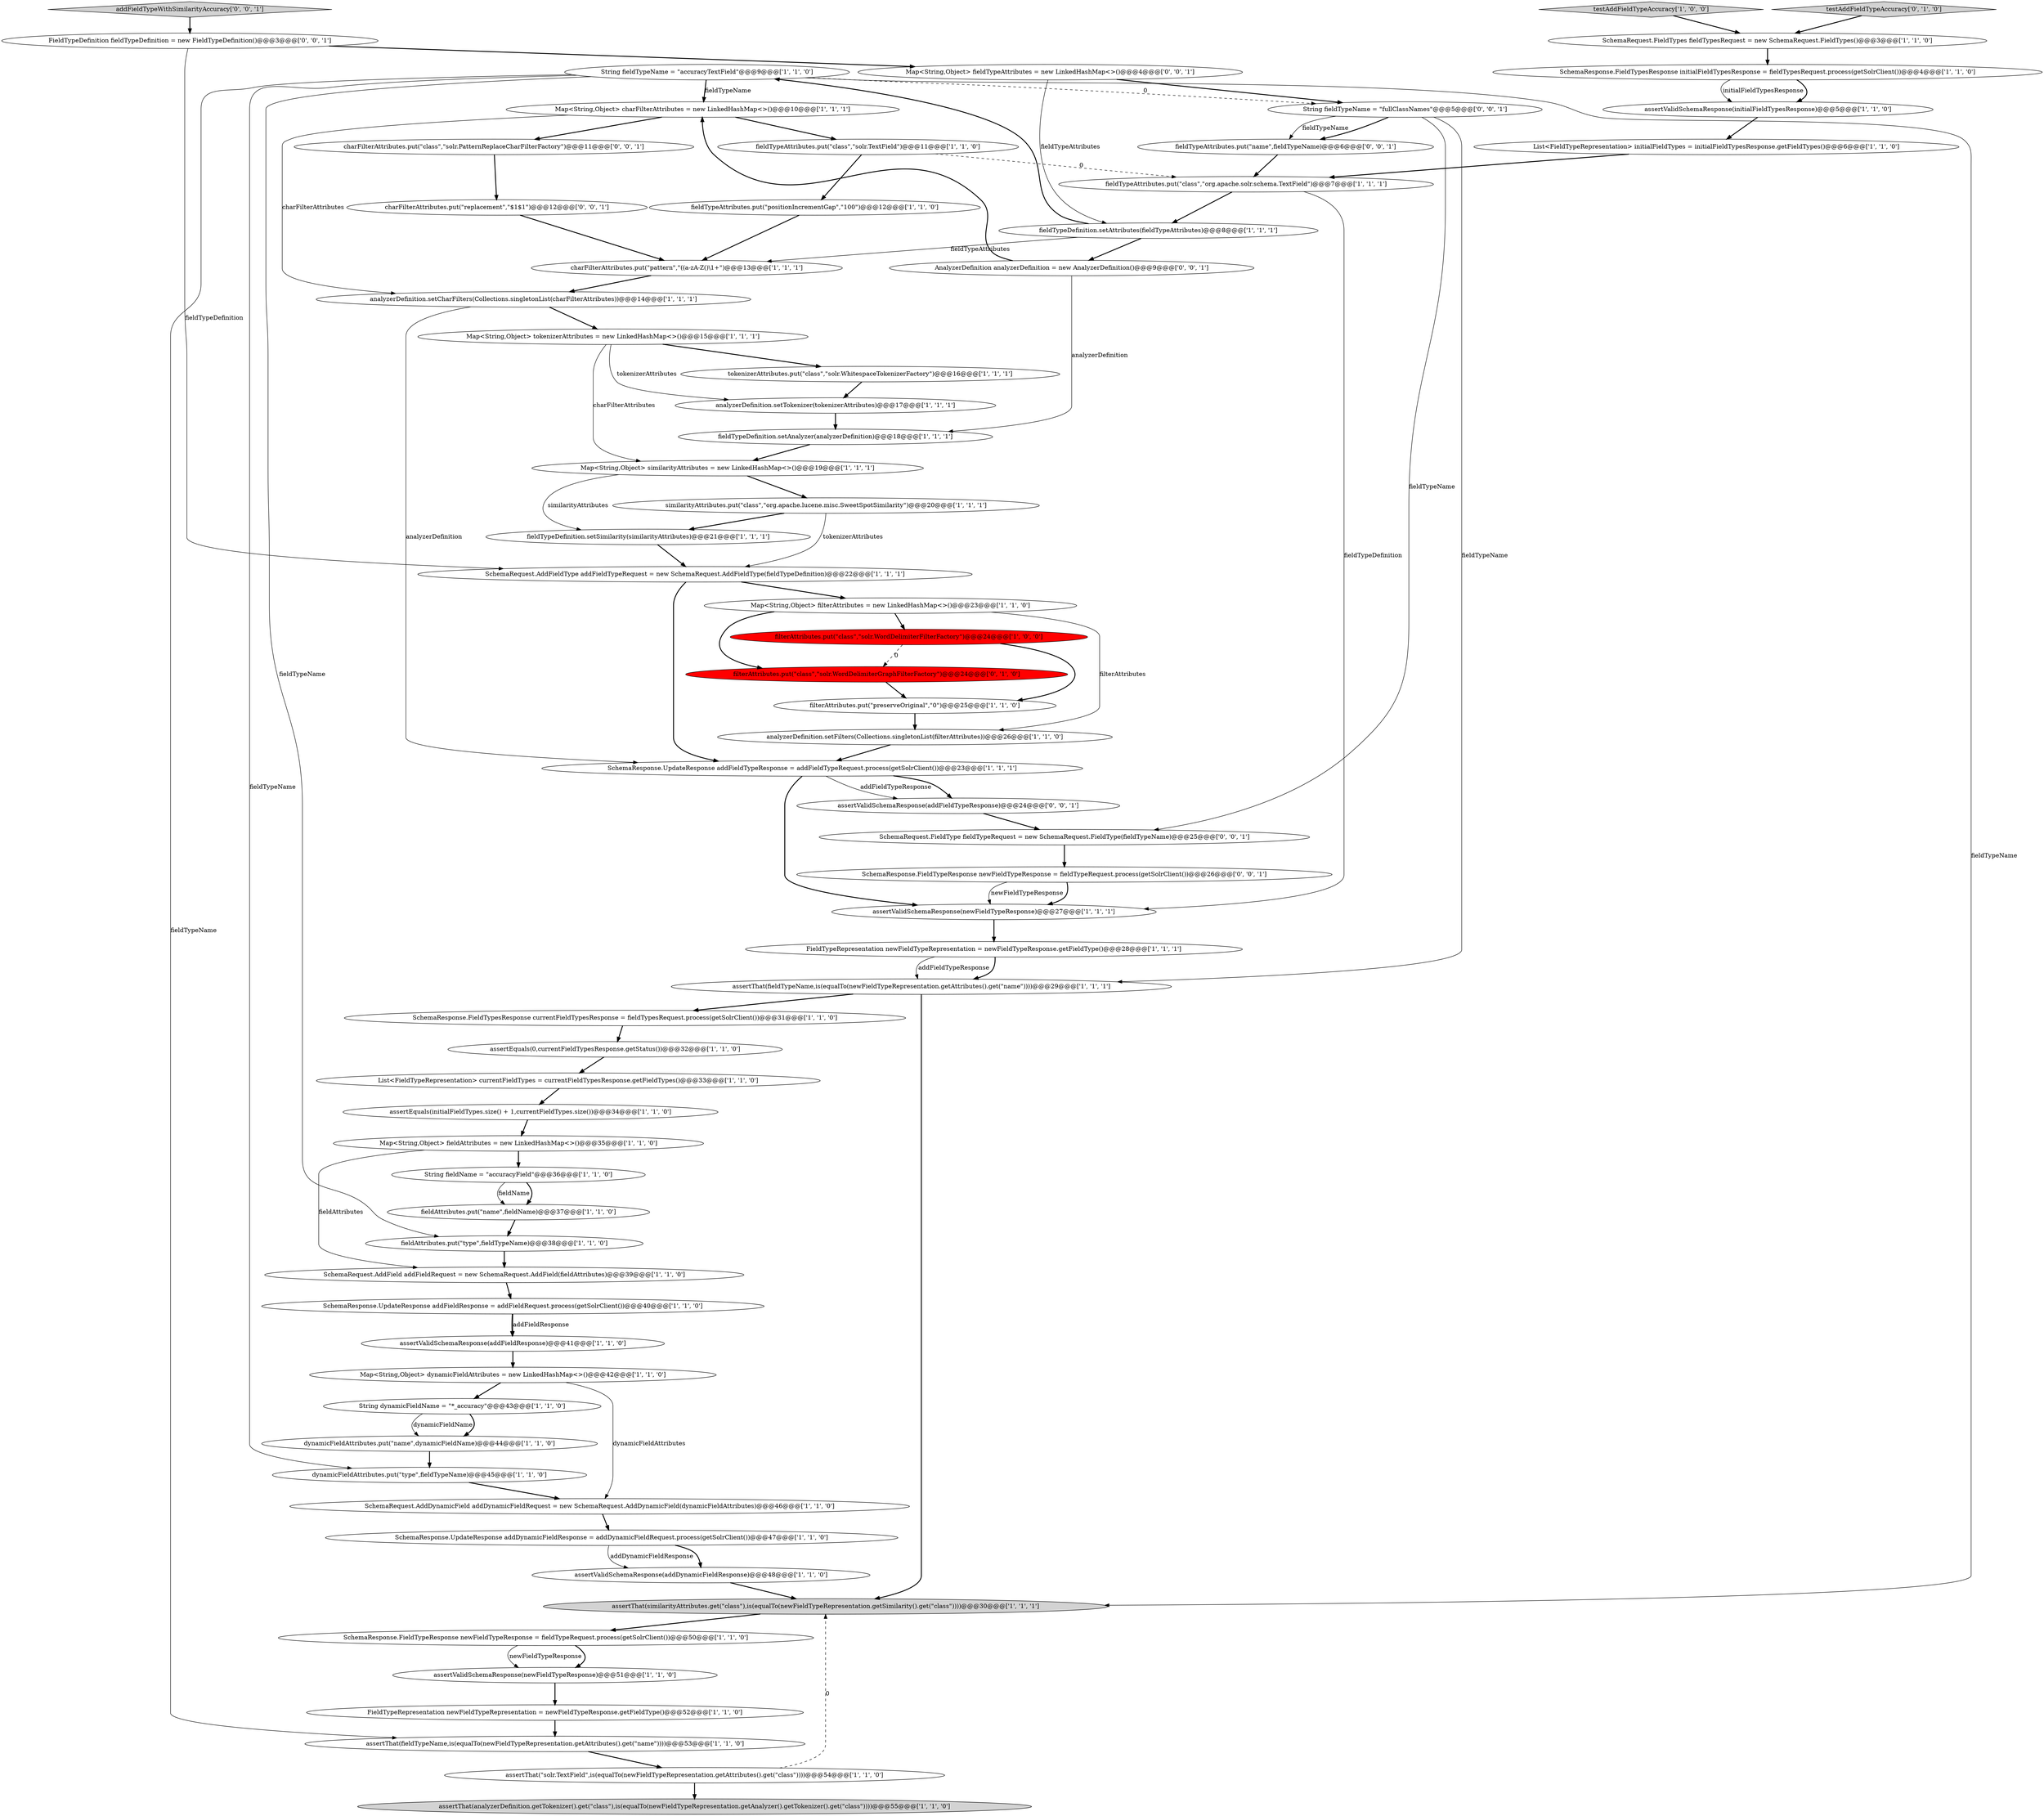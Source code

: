 digraph {
46 [style = filled, label = "String fieldName = \"accuracyField\"@@@36@@@['1', '1', '0']", fillcolor = white, shape = ellipse image = "AAA0AAABBB1BBB"];
8 [style = filled, label = "analyzerDefinition.setTokenizer(tokenizerAttributes)@@@17@@@['1', '1', '1']", fillcolor = white, shape = ellipse image = "AAA0AAABBB1BBB"];
61 [style = filled, label = "assertValidSchemaResponse(addFieldTypeResponse)@@@24@@@['0', '0', '1']", fillcolor = white, shape = ellipse image = "AAA0AAABBB3BBB"];
65 [style = filled, label = "SchemaRequest.FieldType fieldTypeRequest = new SchemaRequest.FieldType(fieldTypeName)@@@25@@@['0', '0', '1']", fillcolor = white, shape = ellipse image = "AAA0AAABBB3BBB"];
18 [style = filled, label = "similarityAttributes.put(\"class\",\"org.apache.lucene.misc.SweetSpotSimilarity\")@@@20@@@['1', '1', '1']", fillcolor = white, shape = ellipse image = "AAA0AAABBB1BBB"];
1 [style = filled, label = "assertEquals(initialFieldTypes.size() + 1,currentFieldTypes.size())@@@34@@@['1', '1', '0']", fillcolor = white, shape = ellipse image = "AAA0AAABBB1BBB"];
45 [style = filled, label = "assertValidSchemaResponse(newFieldTypeResponse)@@@27@@@['1', '1', '1']", fillcolor = white, shape = ellipse image = "AAA0AAABBB1BBB"];
26 [style = filled, label = "SchemaResponse.FieldTypesResponse initialFieldTypesResponse = fieldTypesRequest.process(getSolrClient())@@@4@@@['1', '1', '0']", fillcolor = white, shape = ellipse image = "AAA0AAABBB1BBB"];
24 [style = filled, label = "Map<String,Object> fieldAttributes = new LinkedHashMap<>()@@@35@@@['1', '1', '0']", fillcolor = white, shape = ellipse image = "AAA0AAABBB1BBB"];
34 [style = filled, label = "FieldTypeRepresentation newFieldTypeRepresentation = newFieldTypeResponse.getFieldType()@@@52@@@['1', '1', '0']", fillcolor = white, shape = ellipse image = "AAA0AAABBB1BBB"];
59 [style = filled, label = "addFieldTypeWithSimilarityAccuracy['0', '0', '1']", fillcolor = lightgray, shape = diamond image = "AAA0AAABBB3BBB"];
38 [style = filled, label = "fieldTypeDefinition.setAnalyzer(analyzerDefinition)@@@18@@@['1', '1', '1']", fillcolor = white, shape = ellipse image = "AAA0AAABBB1BBB"];
57 [style = filled, label = "Map<String,Object> fieldTypeAttributes = new LinkedHashMap<>()@@@4@@@['0', '0', '1']", fillcolor = white, shape = ellipse image = "AAA0AAABBB3BBB"];
64 [style = filled, label = "charFilterAttributes.put(\"class\",\"solr.PatternReplaceCharFilterFactory\")@@@11@@@['0', '0', '1']", fillcolor = white, shape = ellipse image = "AAA0AAABBB3BBB"];
9 [style = filled, label = "Map<String,Object> charFilterAttributes = new LinkedHashMap<>()@@@10@@@['1', '1', '1']", fillcolor = white, shape = ellipse image = "AAA0AAABBB1BBB"];
66 [style = filled, label = "AnalyzerDefinition analyzerDefinition = new AnalyzerDefinition()@@@9@@@['0', '0', '1']", fillcolor = white, shape = ellipse image = "AAA0AAABBB3BBB"];
17 [style = filled, label = "fieldTypeAttributes.put(\"positionIncrementGap\",\"100\")@@@12@@@['1', '1', '0']", fillcolor = white, shape = ellipse image = "AAA0AAABBB1BBB"];
25 [style = filled, label = "assertValidSchemaResponse(newFieldTypeResponse)@@@51@@@['1', '1', '0']", fillcolor = white, shape = ellipse image = "AAA0AAABBB1BBB"];
5 [style = filled, label = "List<FieldTypeRepresentation> initialFieldTypes = initialFieldTypesResponse.getFieldTypes()@@@6@@@['1', '1', '0']", fillcolor = white, shape = ellipse image = "AAA0AAABBB1BBB"];
52 [style = filled, label = "dynamicFieldAttributes.put(\"name\",dynamicFieldName)@@@44@@@['1', '1', '0']", fillcolor = white, shape = ellipse image = "AAA0AAABBB1BBB"];
60 [style = filled, label = "fieldTypeAttributes.put(\"name\",fieldTypeName)@@@6@@@['0', '0', '1']", fillcolor = white, shape = ellipse image = "AAA0AAABBB3BBB"];
30 [style = filled, label = "SchemaResponse.UpdateResponse addDynamicFieldResponse = addDynamicFieldRequest.process(getSolrClient())@@@47@@@['1', '1', '0']", fillcolor = white, shape = ellipse image = "AAA0AAABBB1BBB"];
36 [style = filled, label = "tokenizerAttributes.put(\"class\",\"solr.WhitespaceTokenizerFactory\")@@@16@@@['1', '1', '1']", fillcolor = white, shape = ellipse image = "AAA0AAABBB1BBB"];
0 [style = filled, label = "assertValidSchemaResponse(initialFieldTypesResponse)@@@5@@@['1', '1', '0']", fillcolor = white, shape = ellipse image = "AAA0AAABBB1BBB"];
13 [style = filled, label = "assertThat(fieldTypeName,is(equalTo(newFieldTypeRepresentation.getAttributes().get(\"name\"))))@@@53@@@['1', '1', '0']", fillcolor = white, shape = ellipse image = "AAA0AAABBB1BBB"];
21 [style = filled, label = "analyzerDefinition.setCharFilters(Collections.singletonList(charFilterAttributes))@@@14@@@['1', '1', '1']", fillcolor = white, shape = ellipse image = "AAA0AAABBB1BBB"];
43 [style = filled, label = "filterAttributes.put(\"class\",\"solr.WordDelimiterFilterFactory\")@@@24@@@['1', '0', '0']", fillcolor = red, shape = ellipse image = "AAA1AAABBB1BBB"];
49 [style = filled, label = "String dynamicFieldName = \"*_accuracy\"@@@43@@@['1', '1', '0']", fillcolor = white, shape = ellipse image = "AAA0AAABBB1BBB"];
63 [style = filled, label = "charFilterAttributes.put(\"replacement\",\"$1$1\")@@@12@@@['0', '0', '1']", fillcolor = white, shape = ellipse image = "AAA0AAABBB3BBB"];
27 [style = filled, label = "SchemaResponse.UpdateResponse addFieldTypeResponse = addFieldTypeRequest.process(getSolrClient())@@@23@@@['1', '1', '1']", fillcolor = white, shape = ellipse image = "AAA0AAABBB1BBB"];
58 [style = filled, label = "String fieldTypeName = \"fullClassNames\"@@@5@@@['0', '0', '1']", fillcolor = white, shape = ellipse image = "AAA0AAABBB3BBB"];
7 [style = filled, label = "assertValidSchemaResponse(addDynamicFieldResponse)@@@48@@@['1', '1', '0']", fillcolor = white, shape = ellipse image = "AAA0AAABBB1BBB"];
54 [style = filled, label = "filterAttributes.put(\"class\",\"solr.WordDelimiterGraphFilterFactory\")@@@24@@@['0', '1', '0']", fillcolor = red, shape = ellipse image = "AAA1AAABBB2BBB"];
62 [style = filled, label = "SchemaResponse.FieldTypeResponse newFieldTypeResponse = fieldTypeRequest.process(getSolrClient())@@@26@@@['0', '0', '1']", fillcolor = white, shape = ellipse image = "AAA0AAABBB3BBB"];
6 [style = filled, label = "List<FieldTypeRepresentation> currentFieldTypes = currentFieldTypesResponse.getFieldTypes()@@@33@@@['1', '1', '0']", fillcolor = white, shape = ellipse image = "AAA0AAABBB1BBB"];
37 [style = filled, label = "dynamicFieldAttributes.put(\"type\",fieldTypeName)@@@45@@@['1', '1', '0']", fillcolor = white, shape = ellipse image = "AAA0AAABBB1BBB"];
39 [style = filled, label = "SchemaResponse.FieldTypesResponse currentFieldTypesResponse = fieldTypesRequest.process(getSolrClient())@@@31@@@['1', '1', '0']", fillcolor = white, shape = ellipse image = "AAA0AAABBB1BBB"];
42 [style = filled, label = "charFilterAttributes.put(\"pattern\",\"((a-zA-Z()\\1+\")@@@13@@@['1', '1', '1']", fillcolor = white, shape = ellipse image = "AAA0AAABBB1BBB"];
31 [style = filled, label = "Map<String,Object> filterAttributes = new LinkedHashMap<>()@@@23@@@['1', '1', '0']", fillcolor = white, shape = ellipse image = "AAA0AAABBB1BBB"];
53 [style = filled, label = "SchemaRequest.FieldTypes fieldTypesRequest = new SchemaRequest.FieldTypes()@@@3@@@['1', '1', '0']", fillcolor = white, shape = ellipse image = "AAA0AAABBB1BBB"];
33 [style = filled, label = "assertThat(similarityAttributes.get(\"class\"),is(equalTo(newFieldTypeRepresentation.getSimilarity().get(\"class\"))))@@@30@@@['1', '1', '1']", fillcolor = lightgray, shape = ellipse image = "AAA0AAABBB1BBB"];
56 [style = filled, label = "FieldTypeDefinition fieldTypeDefinition = new FieldTypeDefinition()@@@3@@@['0', '0', '1']", fillcolor = white, shape = ellipse image = "AAA0AAABBB3BBB"];
16 [style = filled, label = "SchemaResponse.UpdateResponse addFieldResponse = addFieldRequest.process(getSolrClient())@@@40@@@['1', '1', '0']", fillcolor = white, shape = ellipse image = "AAA0AAABBB1BBB"];
20 [style = filled, label = "SchemaRequest.AddDynamicField addDynamicFieldRequest = new SchemaRequest.AddDynamicField(dynamicFieldAttributes)@@@46@@@['1', '1', '0']", fillcolor = white, shape = ellipse image = "AAA0AAABBB1BBB"];
47 [style = filled, label = "fieldAttributes.put(\"type\",fieldTypeName)@@@38@@@['1', '1', '0']", fillcolor = white, shape = ellipse image = "AAA0AAABBB1BBB"];
11 [style = filled, label = "assertValidSchemaResponse(addFieldResponse)@@@41@@@['1', '1', '0']", fillcolor = white, shape = ellipse image = "AAA0AAABBB1BBB"];
3 [style = filled, label = "fieldTypeDefinition.setAttributes(fieldTypeAttributes)@@@8@@@['1', '1', '1']", fillcolor = white, shape = ellipse image = "AAA0AAABBB1BBB"];
28 [style = filled, label = "assertEquals(0,currentFieldTypesResponse.getStatus())@@@32@@@['1', '1', '0']", fillcolor = white, shape = ellipse image = "AAA0AAABBB1BBB"];
41 [style = filled, label = "assertThat(\"solr.TextField\",is(equalTo(newFieldTypeRepresentation.getAttributes().get(\"class\"))))@@@54@@@['1', '1', '0']", fillcolor = white, shape = ellipse image = "AAA0AAABBB1BBB"];
48 [style = filled, label = "FieldTypeRepresentation newFieldTypeRepresentation = newFieldTypeResponse.getFieldType()@@@28@@@['1', '1', '1']", fillcolor = white, shape = ellipse image = "AAA0AAABBB1BBB"];
4 [style = filled, label = "Map<String,Object> similarityAttributes = new LinkedHashMap<>()@@@19@@@['1', '1', '1']", fillcolor = white, shape = ellipse image = "AAA0AAABBB1BBB"];
50 [style = filled, label = "Map<String,Object> tokenizerAttributes = new LinkedHashMap<>()@@@15@@@['1', '1', '1']", fillcolor = white, shape = ellipse image = "AAA0AAABBB1BBB"];
14 [style = filled, label = "fieldAttributes.put(\"name\",fieldName)@@@37@@@['1', '1', '0']", fillcolor = white, shape = ellipse image = "AAA0AAABBB1BBB"];
51 [style = filled, label = "String fieldTypeName = \"accuracyTextField\"@@@9@@@['1', '1', '0']", fillcolor = white, shape = ellipse image = "AAA0AAABBB1BBB"];
2 [style = filled, label = "assertThat(fieldTypeName,is(equalTo(newFieldTypeRepresentation.getAttributes().get(\"name\"))))@@@29@@@['1', '1', '1']", fillcolor = white, shape = ellipse image = "AAA0AAABBB1BBB"];
44 [style = filled, label = "assertThat(analyzerDefinition.getTokenizer().get(\"class\"),is(equalTo(newFieldTypeRepresentation.getAnalyzer().getTokenizer().get(\"class\"))))@@@55@@@['1', '1', '0']", fillcolor = lightgray, shape = ellipse image = "AAA0AAABBB1BBB"];
10 [style = filled, label = "SchemaRequest.AddField addFieldRequest = new SchemaRequest.AddField(fieldAttributes)@@@39@@@['1', '1', '0']", fillcolor = white, shape = ellipse image = "AAA0AAABBB1BBB"];
32 [style = filled, label = "SchemaRequest.AddFieldType addFieldTypeRequest = new SchemaRequest.AddFieldType(fieldTypeDefinition)@@@22@@@['1', '1', '1']", fillcolor = white, shape = ellipse image = "AAA0AAABBB1BBB"];
15 [style = filled, label = "fieldTypeAttributes.put(\"class\",\"solr.TextField\")@@@11@@@['1', '1', '0']", fillcolor = white, shape = ellipse image = "AAA0AAABBB1BBB"];
40 [style = filled, label = "SchemaResponse.FieldTypeResponse newFieldTypeResponse = fieldTypeRequest.process(getSolrClient())@@@50@@@['1', '1', '0']", fillcolor = white, shape = ellipse image = "AAA0AAABBB1BBB"];
22 [style = filled, label = "analyzerDefinition.setFilters(Collections.singletonList(filterAttributes))@@@26@@@['1', '1', '0']", fillcolor = white, shape = ellipse image = "AAA0AAABBB1BBB"];
12 [style = filled, label = "Map<String,Object> dynamicFieldAttributes = new LinkedHashMap<>()@@@42@@@['1', '1', '0']", fillcolor = white, shape = ellipse image = "AAA0AAABBB1BBB"];
55 [style = filled, label = "testAddFieldTypeAccuracy['0', '1', '0']", fillcolor = lightgray, shape = diamond image = "AAA0AAABBB2BBB"];
29 [style = filled, label = "fieldTypeDefinition.setSimilarity(similarityAttributes)@@@21@@@['1', '1', '1']", fillcolor = white, shape = ellipse image = "AAA0AAABBB1BBB"];
35 [style = filled, label = "testAddFieldTypeAccuracy['1', '0', '0']", fillcolor = lightgray, shape = diamond image = "AAA0AAABBB1BBB"];
23 [style = filled, label = "fieldTypeAttributes.put(\"class\",\"org.apache.solr.schema.TextField\")@@@7@@@['1', '1', '1']", fillcolor = white, shape = ellipse image = "AAA0AAABBB1BBB"];
19 [style = filled, label = "filterAttributes.put(\"preserveOriginal\",\"0\")@@@25@@@['1', '1', '0']", fillcolor = white, shape = ellipse image = "AAA0AAABBB1BBB"];
50->8 [style = solid, label="tokenizerAttributes"];
28->6 [style = bold, label=""];
25->34 [style = bold, label=""];
65->62 [style = bold, label=""];
38->4 [style = bold, label=""];
40->25 [style = bold, label=""];
58->60 [style = bold, label=""];
47->10 [style = bold, label=""];
57->58 [style = bold, label=""];
24->10 [style = solid, label="fieldAttributes"];
49->52 [style = solid, label="dynamicFieldName"];
66->38 [style = solid, label="analyzerDefinition"];
45->48 [style = bold, label=""];
16->11 [style = solid, label="addFieldResponse"];
54->19 [style = bold, label=""];
43->19 [style = bold, label=""];
15->17 [style = bold, label=""];
3->66 [style = bold, label=""];
27->61 [style = solid, label="addFieldTypeResponse"];
27->45 [style = bold, label=""];
43->54 [style = dashed, label="0"];
42->21 [style = bold, label=""];
21->50 [style = bold, label=""];
24->46 [style = bold, label=""];
60->23 [style = bold, label=""];
9->64 [style = bold, label=""];
48->2 [style = bold, label=""];
5->23 [style = bold, label=""];
9->21 [style = solid, label="charFilterAttributes"];
52->37 [style = bold, label=""];
51->33 [style = solid, label="fieldTypeName"];
62->45 [style = bold, label=""];
23->3 [style = bold, label=""];
4->18 [style = bold, label=""];
11->12 [style = bold, label=""];
56->57 [style = bold, label=""];
3->51 [style = bold, label=""];
17->42 [style = bold, label=""];
8->38 [style = bold, label=""];
51->9 [style = solid, label="fieldTypeName"];
40->25 [style = solid, label="newFieldTypeResponse"];
50->4 [style = solid, label="charFilterAttributes"];
2->39 [style = bold, label=""];
7->33 [style = bold, label=""];
58->60 [style = solid, label="fieldTypeName"];
26->0 [style = bold, label=""];
30->7 [style = bold, label=""];
29->32 [style = bold, label=""];
41->33 [style = dashed, label="0"];
2->33 [style = bold, label=""];
46->14 [style = bold, label=""];
59->56 [style = bold, label=""];
19->22 [style = bold, label=""];
48->2 [style = solid, label="addFieldTypeResponse"];
32->31 [style = bold, label=""];
4->29 [style = solid, label="similarityAttributes"];
63->42 [style = bold, label=""];
51->58 [style = dashed, label="0"];
21->27 [style = solid, label="analyzerDefinition"];
61->65 [style = bold, label=""];
56->32 [style = solid, label="fieldTypeDefinition"];
51->9 [style = bold, label=""];
58->2 [style = solid, label="fieldTypeName"];
32->27 [style = bold, label=""];
46->14 [style = solid, label="fieldName"];
12->49 [style = bold, label=""];
13->41 [style = bold, label=""];
6->1 [style = bold, label=""];
30->7 [style = solid, label="addDynamicFieldResponse"];
10->16 [style = bold, label=""];
66->9 [style = bold, label=""];
23->45 [style = solid, label="fieldTypeDefinition"];
53->26 [style = bold, label=""];
14->47 [style = bold, label=""];
36->8 [style = bold, label=""];
31->43 [style = bold, label=""];
12->20 [style = solid, label="dynamicFieldAttributes"];
35->53 [style = bold, label=""];
31->54 [style = bold, label=""];
51->37 [style = solid, label="fieldTypeName"];
0->5 [style = bold, label=""];
15->23 [style = dashed, label="0"];
51->13 [style = solid, label="fieldTypeName"];
16->11 [style = bold, label=""];
27->61 [style = bold, label=""];
34->13 [style = bold, label=""];
64->63 [style = bold, label=""];
37->20 [style = bold, label=""];
18->32 [style = solid, label="tokenizerAttributes"];
62->45 [style = solid, label="newFieldTypeResponse"];
3->42 [style = solid, label="fieldTypeAttributes"];
26->0 [style = solid, label="initialFieldTypesResponse"];
39->28 [style = bold, label=""];
51->47 [style = solid, label="fieldTypeName"];
58->65 [style = solid, label="fieldTypeName"];
18->29 [style = bold, label=""];
33->40 [style = bold, label=""];
49->52 [style = bold, label=""];
22->27 [style = bold, label=""];
9->15 [style = bold, label=""];
1->24 [style = bold, label=""];
50->36 [style = bold, label=""];
57->3 [style = solid, label="fieldTypeAttributes"];
55->53 [style = bold, label=""];
31->22 [style = solid, label="filterAttributes"];
20->30 [style = bold, label=""];
41->44 [style = bold, label=""];
}
